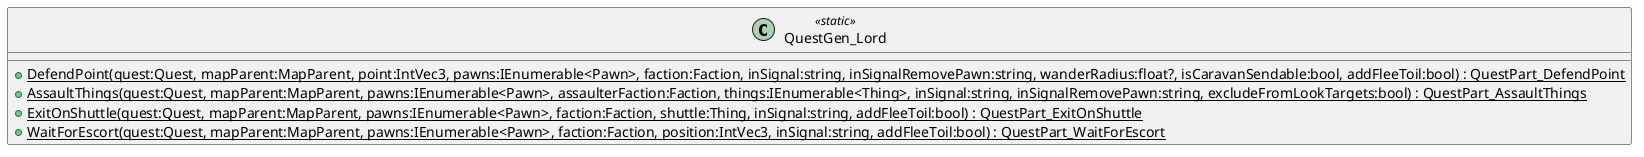 @startuml
class QuestGen_Lord <<static>> {
    + {static} DefendPoint(quest:Quest, mapParent:MapParent, point:IntVec3, pawns:IEnumerable<Pawn>, faction:Faction, inSignal:string, inSignalRemovePawn:string, wanderRadius:float?, isCaravanSendable:bool, addFleeToil:bool) : QuestPart_DefendPoint
    + {static} AssaultThings(quest:Quest, mapParent:MapParent, pawns:IEnumerable<Pawn>, assaulterFaction:Faction, things:IEnumerable<Thing>, inSignal:string, inSignalRemovePawn:string, excludeFromLookTargets:bool) : QuestPart_AssaultThings
    + {static} ExitOnShuttle(quest:Quest, mapParent:MapParent, pawns:IEnumerable<Pawn>, faction:Faction, shuttle:Thing, inSignal:string, addFleeToil:bool) : QuestPart_ExitOnShuttle
    + {static} WaitForEscort(quest:Quest, mapParent:MapParent, pawns:IEnumerable<Pawn>, faction:Faction, position:IntVec3, inSignal:string, addFleeToil:bool) : QuestPart_WaitForEscort
}
@enduml
